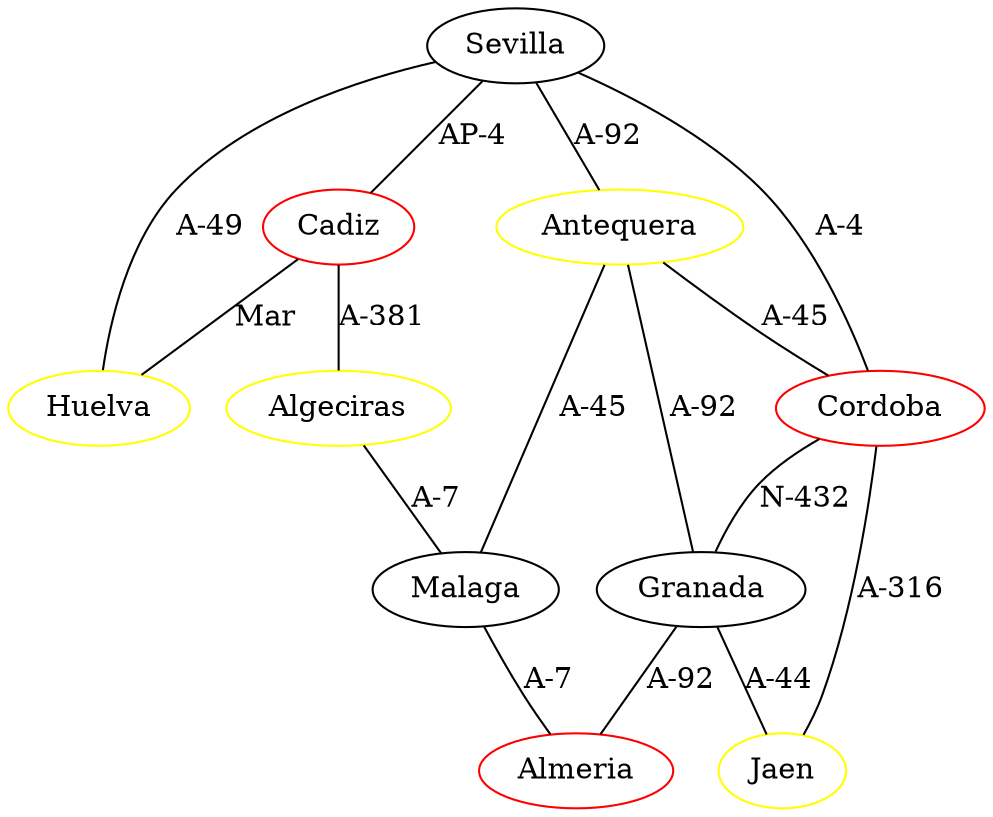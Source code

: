 strict graph G {
  1 [ color="" label="Sevilla" ];
  2 [ color="red" label="Cadiz" ];
  3 [ color="yellow" label="Huelva" ];
  4 [ color="red" label="Cordoba" ];
  5 [ color="" label="Malaga" ];
  6 [ color="yellow" label="Antequera" ];
  7 [ color="red" label="Almeria" ];
  8 [ color="" label="Granada" ];
  9 [ color="yellow" label="Jaen" ];
  10 [ color="yellow" label="Algeciras" ];
  2 -- 3 [ style="solid" label="Mar" ];
  1 -- 3 [ style="solid" label="A-49" ];
  1 -- 4 [ style="solid" label="A-4" ];
  1 -- 2 [ style="solid" label="AP-4" ];
  1 -- 6 [ style="solid" label="A-92" ];
  6 -- 8 [ style="solid" label="A-92" ];
  6 -- 5 [ style="solid" label="A-45" ];
  6 -- 4 [ style="solid" label="A-45" ];
  5 -- 7 [ style="solid" label="A-7" ];
  4 -- 9 [ style="solid" label="A-316" ];
  4 -- 8 [ style="solid" label="N-432" ];
  8 -- 7 [ style="solid" label="A-92" ];
  8 -- 9 [ style="solid" label="A-44" ];
  2 -- 10 [ style="solid" label="A-381" ];
  10 -- 5 [ style="solid" label="A-7" ];
}

